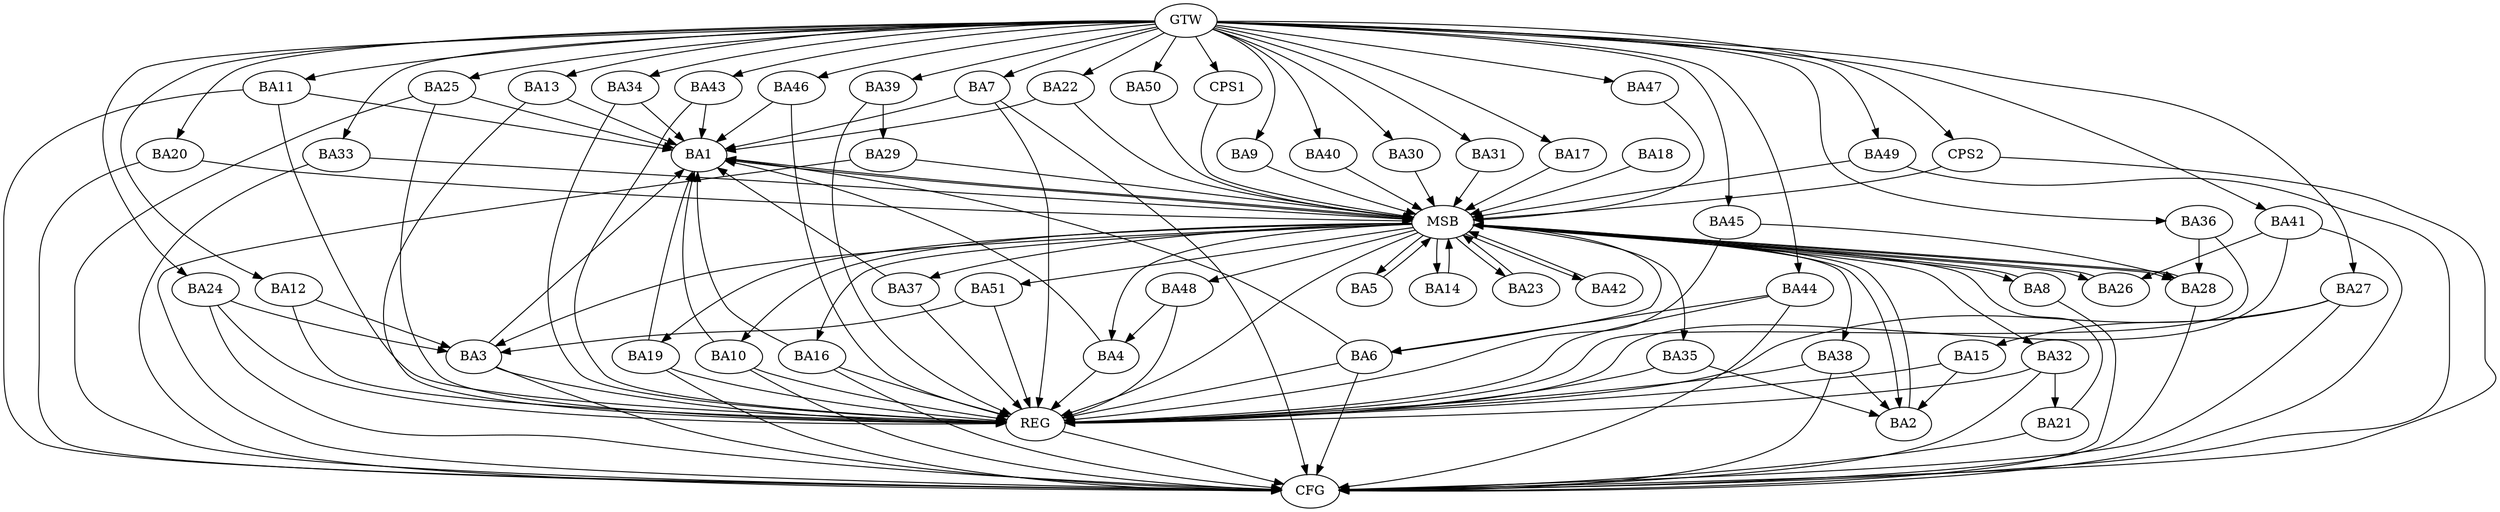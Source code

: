 strict digraph G {
  BA1 [ label="BA1" ];
  BA2 [ label="BA2" ];
  BA3 [ label="BA3" ];
  BA4 [ label="BA4" ];
  BA5 [ label="BA5" ];
  BA6 [ label="BA6" ];
  BA7 [ label="BA7" ];
  BA8 [ label="BA8" ];
  BA9 [ label="BA9" ];
  BA10 [ label="BA10" ];
  BA11 [ label="BA11" ];
  BA12 [ label="BA12" ];
  BA13 [ label="BA13" ];
  BA14 [ label="BA14" ];
  BA15 [ label="BA15" ];
  BA16 [ label="BA16" ];
  BA17 [ label="BA17" ];
  BA18 [ label="BA18" ];
  BA19 [ label="BA19" ];
  BA20 [ label="BA20" ];
  BA21 [ label="BA21" ];
  BA22 [ label="BA22" ];
  BA23 [ label="BA23" ];
  BA24 [ label="BA24" ];
  BA25 [ label="BA25" ];
  BA26 [ label="BA26" ];
  BA27 [ label="BA27" ];
  BA28 [ label="BA28" ];
  BA29 [ label="BA29" ];
  BA30 [ label="BA30" ];
  BA31 [ label="BA31" ];
  BA32 [ label="BA32" ];
  BA33 [ label="BA33" ];
  BA34 [ label="BA34" ];
  BA35 [ label="BA35" ];
  BA36 [ label="BA36" ];
  BA37 [ label="BA37" ];
  BA38 [ label="BA38" ];
  BA39 [ label="BA39" ];
  BA40 [ label="BA40" ];
  BA41 [ label="BA41" ];
  BA42 [ label="BA42" ];
  BA43 [ label="BA43" ];
  BA44 [ label="BA44" ];
  BA45 [ label="BA45" ];
  BA46 [ label="BA46" ];
  BA47 [ label="BA47" ];
  BA48 [ label="BA48" ];
  BA49 [ label="BA49" ];
  BA50 [ label="BA50" ];
  BA51 [ label="BA51" ];
  CPS1 [ label="CPS1" ];
  CPS2 [ label="CPS2" ];
  GTW [ label="GTW" ];
  REG [ label="REG" ];
  MSB [ label="MSB" ];
  CFG [ label="CFG" ];
  BA3 -> BA1;
  BA6 -> BA1;
  BA7 -> BA1;
  BA10 -> BA1;
  BA11 -> BA1;
  BA12 -> BA3;
  BA13 -> BA1;
  BA15 -> BA2;
  BA24 -> BA3;
  BA25 -> BA1;
  BA27 -> BA15;
  BA32 -> BA21;
  BA35 -> BA2;
  BA36 -> BA28;
  BA37 -> BA1;
  BA38 -> BA2;
  BA39 -> BA29;
  BA41 -> BA26;
  BA43 -> BA1;
  BA44 -> BA6;
  BA45 -> BA28;
  BA46 -> BA1;
  BA48 -> BA4;
  BA51 -> BA3;
  GTW -> BA7;
  GTW -> BA9;
  GTW -> BA11;
  GTW -> BA12;
  GTW -> BA13;
  GTW -> BA17;
  GTW -> BA20;
  GTW -> BA22;
  GTW -> BA24;
  GTW -> BA25;
  GTW -> BA27;
  GTW -> BA30;
  GTW -> BA31;
  GTW -> BA33;
  GTW -> BA34;
  GTW -> BA36;
  GTW -> BA39;
  GTW -> BA40;
  GTW -> BA41;
  GTW -> BA43;
  GTW -> BA44;
  GTW -> BA45;
  GTW -> BA46;
  GTW -> BA47;
  GTW -> BA49;
  GTW -> BA50;
  GTW -> CPS1;
  GTW -> CPS2;
  BA3 -> REG;
  BA4 -> REG;
  BA6 -> REG;
  BA7 -> REG;
  BA10 -> REG;
  BA11 -> REG;
  BA12 -> REG;
  BA13 -> REG;
  BA15 -> REG;
  BA16 -> REG;
  BA19 -> REG;
  BA24 -> REG;
  BA25 -> REG;
  BA27 -> REG;
  BA32 -> REG;
  BA34 -> REG;
  BA35 -> REG;
  BA36 -> REG;
  BA37 -> REG;
  BA38 -> REG;
  BA39 -> REG;
  BA41 -> REG;
  BA43 -> REG;
  BA44 -> REG;
  BA45 -> REG;
  BA46 -> REG;
  BA48 -> REG;
  BA51 -> REG;
  BA1 -> MSB;
  MSB -> BA2;
  MSB -> REG;
  BA2 -> MSB;
  MSB -> BA1;
  BA5 -> MSB;
  BA8 -> MSB;
  MSB -> BA5;
  BA9 -> MSB;
  MSB -> BA3;
  BA14 -> MSB;
  BA17 -> MSB;
  MSB -> BA16;
  BA18 -> MSB;
  BA20 -> MSB;
  BA21 -> MSB;
  BA22 -> MSB;
  BA23 -> MSB;
  MSB -> BA8;
  BA26 -> MSB;
  MSB -> BA14;
  BA28 -> MSB;
  MSB -> BA19;
  BA29 -> MSB;
  MSB -> BA6;
  BA30 -> MSB;
  MSB -> BA28;
  BA31 -> MSB;
  MSB -> BA26;
  BA33 -> MSB;
  MSB -> BA10;
  BA40 -> MSB;
  BA42 -> MSB;
  BA47 -> MSB;
  BA49 -> MSB;
  MSB -> BA38;
  BA50 -> MSB;
  CPS1 -> MSB;
  MSB -> BA48;
  MSB -> BA37;
  MSB -> BA32;
  MSB -> BA35;
  MSB -> BA4;
  MSB -> BA42;
  CPS2 -> MSB;
  MSB -> BA51;
  MSB -> BA23;
  BA8 -> CFG;
  BA33 -> CFG;
  BA41 -> CFG;
  BA21 -> CFG;
  CPS2 -> CFG;
  BA10 -> CFG;
  BA11 -> CFG;
  BA49 -> CFG;
  BA6 -> CFG;
  BA19 -> CFG;
  BA3 -> CFG;
  BA32 -> CFG;
  BA27 -> CFG;
  BA38 -> CFG;
  BA28 -> CFG;
  BA16 -> CFG;
  BA20 -> CFG;
  BA7 -> CFG;
  BA44 -> CFG;
  BA25 -> CFG;
  BA24 -> CFG;
  BA29 -> CFG;
  REG -> CFG;
  BA4 -> BA1;
  BA34 -> BA1;
  BA19 -> BA1;
  BA16 -> BA1;
  BA22 -> BA1;
}
